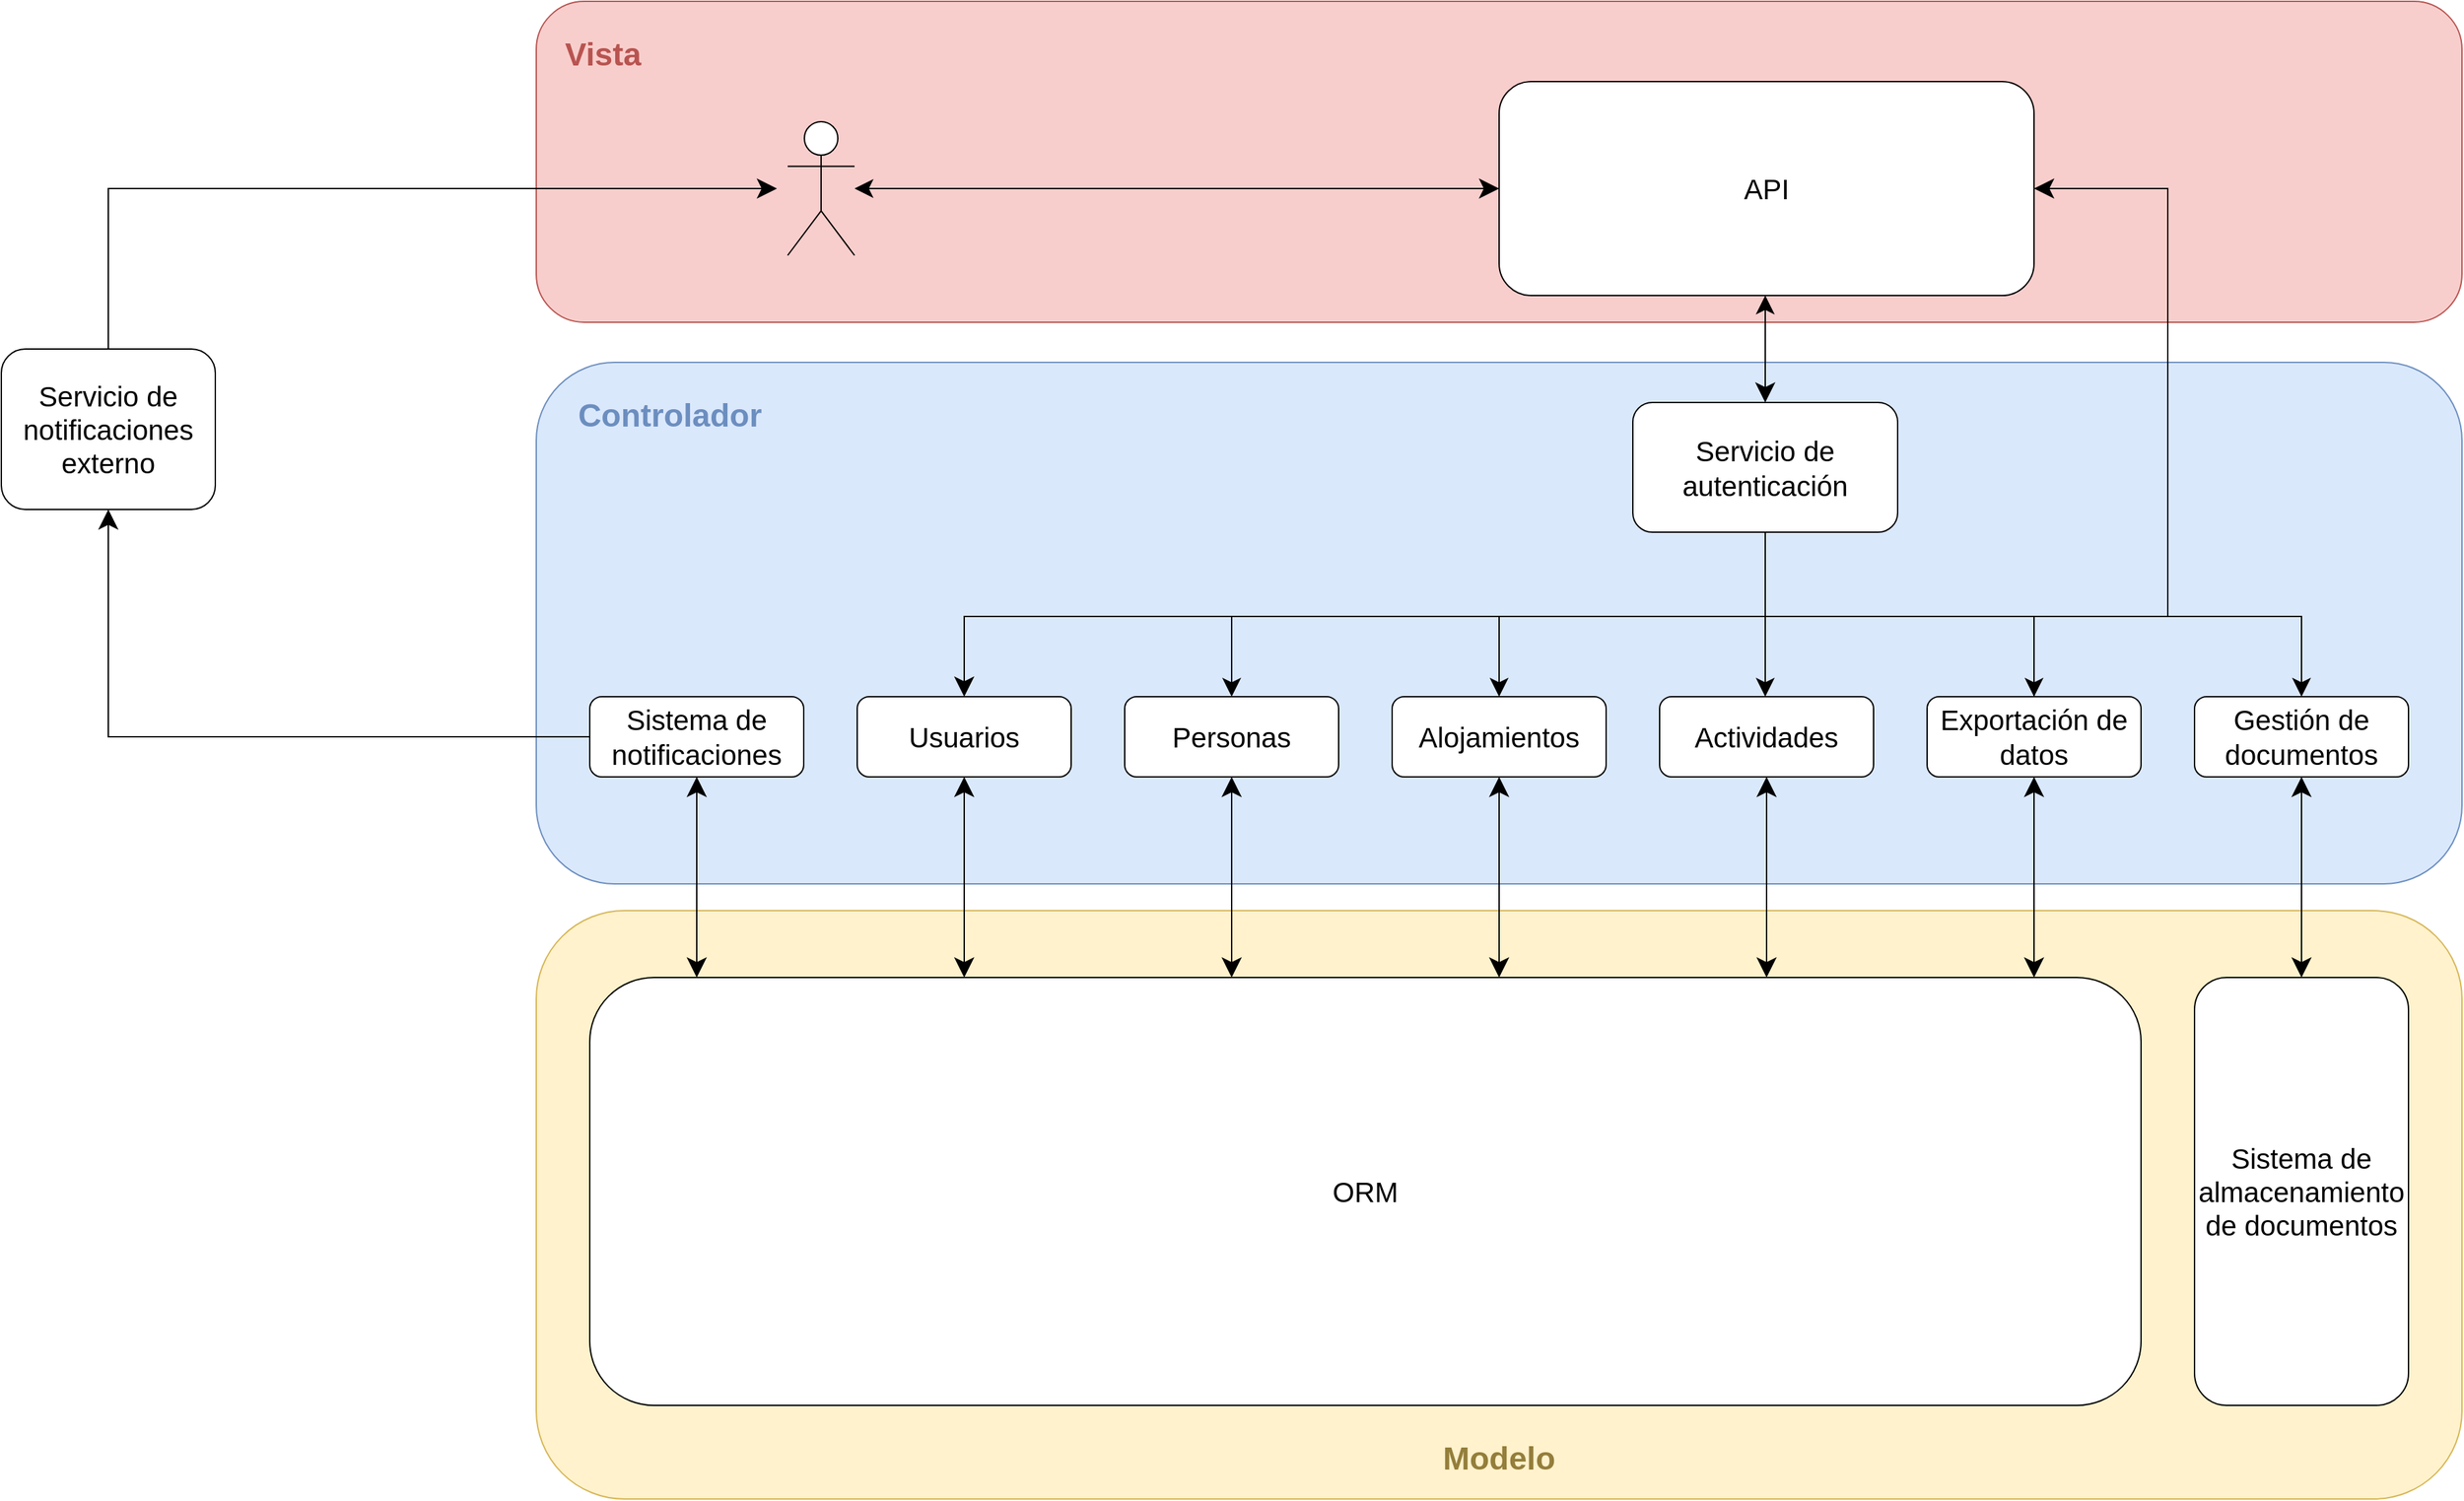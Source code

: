 <mxfile>
    <diagram name="Page-1" id="b5b7bab2-c9e2-2cf4-8b2a-24fd1a2a6d21">
        <mxGraphModel dx="3595" dy="1940" grid="1" gridSize="10" guides="0" tooltips="1" connect="1" arrows="1" fold="1" page="0" pageScale="1" pageWidth="827" pageHeight="1169" background="#ffffff" math="0" shadow="0">
            <root>
                <mxCell id="0"/>
                <mxCell id="1" parent="0"/>
                <mxCell id="57" value="" style="rounded=1;whiteSpace=wrap;html=1;fillColor=#f8cecc;strokeColor=#B85450;" parent="1" vertex="1">
                    <mxGeometry x="-160" y="1080" width="1440" height="240" as="geometry"/>
                </mxCell>
                <mxCell id="56" value="" style="rounded=1;whiteSpace=wrap;html=1;fillColor=#fff2cc;strokeColor=#d6b656;" parent="1" vertex="1">
                    <mxGeometry x="-160" y="1760" width="1440" height="440" as="geometry"/>
                </mxCell>
                <mxCell id="55" value="" style="rounded=1;whiteSpace=wrap;html=1;fillColor=#dae8fc;strokeColor=#6C8EBF;" parent="1" vertex="1">
                    <mxGeometry x="-160" y="1350" width="1440" height="390" as="geometry"/>
                </mxCell>
                <mxCell id="20" style="edgeStyle=orthogonalEdgeStyle;rounded=0;orthogonalLoop=1;jettySize=auto;html=1;startArrow=classic;startFill=1;endSize=12;startSize=11;" parent="1" source="17" target="18" edge="1">
                    <mxGeometry relative="1" as="geometry">
                        <Array as="points">
                            <mxPoint x="240" y="1220"/>
                            <mxPoint x="240" y="1220"/>
                        </Array>
                    </mxGeometry>
                </mxCell>
                <mxCell id="17" value="" style="shape=umlActor;verticalLabelPosition=bottom;verticalAlign=top;html=1;" parent="1" vertex="1">
                    <mxGeometry x="28" y="1170" width="50" height="100" as="geometry"/>
                </mxCell>
                <mxCell id="23" style="edgeStyle=orthogonalEdgeStyle;rounded=0;orthogonalLoop=1;jettySize=auto;html=1;startArrow=classic;startFill=1;startSize=11;endSize=12;" parent="1" source="18" target="21" edge="1">
                    <mxGeometry relative="1" as="geometry">
                        <Array as="points">
                            <mxPoint x="759" y="1340"/>
                            <mxPoint x="759" y="1340"/>
                        </Array>
                    </mxGeometry>
                </mxCell>
                <mxCell id="18" value="&lt;font style=&quot;font-size: 21px&quot;&gt;API&lt;/font&gt;" style="rounded=1;whiteSpace=wrap;html=1;" parent="1" vertex="1">
                    <mxGeometry x="560" y="1140" width="400" height="160" as="geometry"/>
                </mxCell>
                <mxCell id="32" style="edgeStyle=orthogonalEdgeStyle;rounded=0;orthogonalLoop=1;jettySize=auto;html=1;startArrow=none;startFill=0;startSize=11;endSize=12;endArrow=classic;endFill=1;" parent="1" source="21" target="27" edge="1">
                    <mxGeometry relative="1" as="geometry">
                        <Array as="points">
                            <mxPoint x="759" y="1540"/>
                            <mxPoint x="160" y="1540"/>
                        </Array>
                    </mxGeometry>
                </mxCell>
                <mxCell id="21" value="&lt;font style=&quot;font-size: 21px&quot;&gt;Servicio de autenticación&lt;/font&gt;" style="rounded=1;whiteSpace=wrap;html=1;" parent="1" vertex="1">
                    <mxGeometry x="660" y="1380" width="198" height="97" as="geometry"/>
                </mxCell>
                <mxCell id="33" style="edgeStyle=orthogonalEdgeStyle;rounded=0;orthogonalLoop=1;jettySize=auto;html=1;startArrow=classic;startFill=1;startSize=11;endSize=12;endArrow=none;endFill=0;" parent="1" source="24" target="21" edge="1">
                    <mxGeometry relative="1" as="geometry">
                        <Array as="points">
                            <mxPoint x="360" y="1540"/>
                            <mxPoint x="759" y="1540"/>
                        </Array>
                    </mxGeometry>
                </mxCell>
                <mxCell id="47" style="edgeStyle=orthogonalEdgeStyle;rounded=0;orthogonalLoop=1;jettySize=auto;html=1;startArrow=classic;startFill=1;startSize=12;endArrow=classic;endFill=1;endSize=12;" parent="1" source="24" target="42" edge="1">
                    <mxGeometry relative="1" as="geometry">
                        <Array as="points">
                            <mxPoint x="360" y="1730"/>
                            <mxPoint x="360" y="1730"/>
                        </Array>
                    </mxGeometry>
                </mxCell>
                <mxCell id="24" value="&lt;font style=&quot;font-size: 21px&quot;&gt;Personas&lt;/font&gt;" style="rounded=1;whiteSpace=wrap;html=1;" parent="1" vertex="1">
                    <mxGeometry x="280" y="1600" width="160" height="60" as="geometry"/>
                </mxCell>
                <mxCell id="35" style="edgeStyle=orthogonalEdgeStyle;rounded=0;orthogonalLoop=1;jettySize=auto;html=1;startArrow=classic;startFill=1;startSize=11;endArrow=none;endFill=0;endSize=12;" parent="1" source="25" target="21" edge="1">
                    <mxGeometry relative="1" as="geometry">
                        <Array as="points">
                            <mxPoint x="560" y="1540"/>
                            <mxPoint x="759" y="1540"/>
                        </Array>
                    </mxGeometry>
                </mxCell>
                <mxCell id="48" style="edgeStyle=orthogonalEdgeStyle;rounded=0;orthogonalLoop=1;jettySize=auto;html=1;startArrow=classic;startFill=1;startSize=12;endArrow=classic;endFill=1;endSize=12;" parent="1" source="25" target="42" edge="1">
                    <mxGeometry relative="1" as="geometry">
                        <Array as="points">
                            <mxPoint x="560" y="1760"/>
                            <mxPoint x="560" y="1760"/>
                        </Array>
                    </mxGeometry>
                </mxCell>
                <mxCell id="25" value="&lt;font style=&quot;font-size: 21px&quot;&gt;Alojamientos&lt;/font&gt;" style="rounded=1;whiteSpace=wrap;html=1;" parent="1" vertex="1">
                    <mxGeometry x="480" y="1600" width="160" height="60" as="geometry"/>
                </mxCell>
                <mxCell id="36" style="edgeStyle=orthogonalEdgeStyle;rounded=0;orthogonalLoop=1;jettySize=auto;html=1;startArrow=classic;startFill=1;startSize=11;endArrow=none;endFill=0;endSize=12;" parent="1" source="26" target="21" edge="1">
                    <mxGeometry relative="1" as="geometry">
                        <Array as="points">
                            <mxPoint x="759" y="1534"/>
                            <mxPoint x="759" y="1534"/>
                        </Array>
                    </mxGeometry>
                </mxCell>
                <mxCell id="49" style="edgeStyle=orthogonalEdgeStyle;rounded=0;orthogonalLoop=1;jettySize=auto;html=1;startArrow=classic;startFill=1;startSize=12;endArrow=classic;endFill=1;endSize=12;" parent="1" source="26" target="42" edge="1">
                    <mxGeometry relative="1" as="geometry">
                        <Array as="points">
                            <mxPoint x="760" y="1750"/>
                            <mxPoint x="760" y="1750"/>
                        </Array>
                    </mxGeometry>
                </mxCell>
                <mxCell id="26" value="&lt;font style=&quot;font-size: 21px&quot;&gt;Actividades&lt;/font&gt;" style="rounded=1;whiteSpace=wrap;html=1;" parent="1" vertex="1">
                    <mxGeometry x="680" y="1600" width="160" height="60" as="geometry"/>
                </mxCell>
                <mxCell id="46" style="edgeStyle=orthogonalEdgeStyle;rounded=0;orthogonalLoop=1;jettySize=auto;html=1;startArrow=classic;startFill=1;startSize=12;endArrow=classic;endFill=1;endSize=12;" parent="1" source="27" target="42" edge="1">
                    <mxGeometry relative="1" as="geometry">
                        <Array as="points">
                            <mxPoint x="160" y="1760"/>
                            <mxPoint x="160" y="1760"/>
                        </Array>
                    </mxGeometry>
                </mxCell>
                <mxCell id="27" value="&lt;font style=&quot;font-size: 21px&quot;&gt;Usuarios&lt;br&gt;&lt;/font&gt;" style="rounded=1;whiteSpace=wrap;html=1;" parent="1" vertex="1">
                    <mxGeometry x="80" y="1600" width="160" height="60" as="geometry"/>
                </mxCell>
                <mxCell id="38" style="edgeStyle=orthogonalEdgeStyle;rounded=0;orthogonalLoop=1;jettySize=auto;html=1;startArrow=classic;startFill=1;startSize=11;endArrow=none;endFill=0;endSize=12;" parent="1" source="28" target="21" edge="1">
                    <mxGeometry relative="1" as="geometry">
                        <Array as="points">
                            <mxPoint x="1160" y="1540"/>
                            <mxPoint x="759" y="1540"/>
                        </Array>
                    </mxGeometry>
                </mxCell>
                <mxCell id="44" style="edgeStyle=orthogonalEdgeStyle;rounded=0;orthogonalLoop=1;jettySize=auto;html=1;startArrow=classic;startFill=1;startSize=12;endArrow=classic;endFill=1;endSize=12;" parent="1" source="28" target="43" edge="1">
                    <mxGeometry relative="1" as="geometry"/>
                </mxCell>
                <mxCell id="28" value="&lt;font style=&quot;font-size: 21px&quot;&gt;Gestión de documentos&lt;br&gt;&lt;/font&gt;" style="rounded=1;whiteSpace=wrap;html=1;" parent="1" vertex="1">
                    <mxGeometry x="1080" y="1600" width="160" height="60" as="geometry"/>
                </mxCell>
                <mxCell id="37" style="edgeStyle=orthogonalEdgeStyle;rounded=0;orthogonalLoop=1;jettySize=auto;html=1;startArrow=classic;startFill=1;startSize=11;endArrow=none;endFill=0;endSize=12;" parent="1" source="29" target="21" edge="1">
                    <mxGeometry relative="1" as="geometry">
                        <Array as="points">
                            <mxPoint x="960" y="1540"/>
                            <mxPoint x="759" y="1540"/>
                        </Array>
                    </mxGeometry>
                </mxCell>
                <mxCell id="40" style="edgeStyle=orthogonalEdgeStyle;rounded=0;orthogonalLoop=1;jettySize=auto;html=1;startArrow=none;startFill=0;startSize=11;endArrow=classic;endFill=1;endSize=12;" parent="1" source="29" target="18" edge="1">
                    <mxGeometry relative="1" as="geometry">
                        <Array as="points">
                            <mxPoint x="960" y="1540"/>
                            <mxPoint x="1060" y="1540"/>
                            <mxPoint x="1060" y="1220"/>
                        </Array>
                    </mxGeometry>
                </mxCell>
                <mxCell id="50" style="edgeStyle=orthogonalEdgeStyle;rounded=0;orthogonalLoop=1;jettySize=auto;html=1;startArrow=classic;startFill=1;startSize=12;endArrow=classic;endFill=1;endSize=12;" parent="1" source="29" target="42" edge="1">
                    <mxGeometry relative="1" as="geometry">
                        <Array as="points">
                            <mxPoint x="960" y="1730"/>
                            <mxPoint x="960" y="1730"/>
                        </Array>
                    </mxGeometry>
                </mxCell>
                <mxCell id="29" value="&lt;font style=&quot;font-size: 21px&quot;&gt;Exportación de datos&lt;br&gt;&lt;/font&gt;" style="rounded=1;whiteSpace=wrap;html=1;" parent="1" vertex="1">
                    <mxGeometry x="880" y="1600" width="160" height="60" as="geometry"/>
                </mxCell>
                <mxCell id="45" style="edgeStyle=orthogonalEdgeStyle;rounded=0;orthogonalLoop=1;jettySize=auto;html=1;startArrow=classic;startFill=1;startSize=12;endArrow=classic;endFill=1;endSize=12;" parent="1" source="30" target="42" edge="1">
                    <mxGeometry relative="1" as="geometry">
                        <Array as="points">
                            <mxPoint x="-40" y="1740"/>
                            <mxPoint x="-40" y="1740"/>
                        </Array>
                    </mxGeometry>
                </mxCell>
                <mxCell id="53" style="edgeStyle=orthogonalEdgeStyle;rounded=0;orthogonalLoop=1;jettySize=auto;html=1;startArrow=none;startFill=0;startSize=12;endArrow=classic;endFill=1;endSize=12;" parent="1" source="30" target="52" edge="1">
                    <mxGeometry relative="1" as="geometry"/>
                </mxCell>
                <mxCell id="30" value="&lt;font style=&quot;font-size: 21px&quot;&gt;Sistema de notificaciones&lt;br&gt;&lt;/font&gt;" style="rounded=1;whiteSpace=wrap;html=1;" parent="1" vertex="1">
                    <mxGeometry x="-120" y="1600" width="160" height="60" as="geometry"/>
                </mxCell>
                <mxCell id="42" value="&lt;font style=&quot;font-size: 21px&quot;&gt;ORM&lt;/font&gt;" style="rounded=1;whiteSpace=wrap;html=1;" parent="1" vertex="1">
                    <mxGeometry x="-120" y="1810" width="1160" height="320" as="geometry"/>
                </mxCell>
                <mxCell id="43" value="&lt;font style=&quot;font-size: 21px&quot;&gt;Sistema de almacenamiento de documentos&lt;/font&gt;" style="rounded=1;whiteSpace=wrap;html=1;" parent="1" vertex="1">
                    <mxGeometry x="1080" y="1810" width="160" height="320" as="geometry"/>
                </mxCell>
                <mxCell id="54" style="edgeStyle=orthogonalEdgeStyle;rounded=0;orthogonalLoop=1;jettySize=auto;html=1;startArrow=none;startFill=0;startSize=12;endArrow=classic;endFill=1;endSize=12;" parent="1" source="52" edge="1">
                    <mxGeometry relative="1" as="geometry">
                        <mxPoint x="20" y="1220" as="targetPoint"/>
                        <Array as="points">
                            <mxPoint x="-480" y="1220"/>
                        </Array>
                    </mxGeometry>
                </mxCell>
                <mxCell id="52" value="&lt;font style=&quot;font-size: 21px&quot;&gt;Servicio de notificaciones externo&lt;br&gt;&lt;/font&gt;" style="rounded=1;whiteSpace=wrap;html=1;" parent="1" vertex="1">
                    <mxGeometry x="-560" y="1340" width="160" height="120" as="geometry"/>
                </mxCell>
                <mxCell id="58" value="&lt;b&gt;&lt;font style=&quot;font-size: 24px&quot; color=&quot;#947e3b&quot;&gt;Modelo&lt;/font&gt;&lt;/b&gt;" style="text;html=1;align=center;verticalAlign=middle;whiteSpace=wrap;rounded=0;" parent="1" vertex="1">
                    <mxGeometry x="540" y="2160" width="40" height="20" as="geometry"/>
                </mxCell>
                <mxCell id="61" value="&lt;b&gt;&lt;font style=&quot;font-size: 24px&quot; color=&quot;#6c8ebf&quot;&gt;Controlador&lt;/font&gt;&lt;/b&gt;" style="text;html=1;align=center;verticalAlign=middle;whiteSpace=wrap;rounded=0;" parent="1" vertex="1">
                    <mxGeometry x="-80" y="1380" width="40" height="20" as="geometry"/>
                </mxCell>
                <mxCell id="64" value="&lt;b&gt;&lt;font style=&quot;font-size: 24px&quot; color=&quot;#b85450&quot;&gt;Vista&lt;/font&gt;&lt;/b&gt;" style="text;html=1;align=center;verticalAlign=middle;whiteSpace=wrap;rounded=0;" parent="1" vertex="1">
                    <mxGeometry x="-130" y="1110" width="40" height="20" as="geometry"/>
                </mxCell>
            </root>
        </mxGraphModel>
    </diagram>
</mxfile>